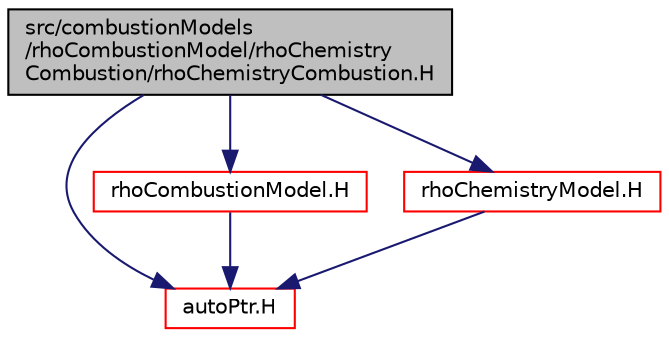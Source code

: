 digraph "src/combustionModels/rhoCombustionModel/rhoChemistryCombustion/rhoChemistryCombustion.H"
{
  bgcolor="transparent";
  edge [fontname="Helvetica",fontsize="10",labelfontname="Helvetica",labelfontsize="10"];
  node [fontname="Helvetica",fontsize="10",shape=record];
  Node1 [label="src/combustionModels\l/rhoCombustionModel/rhoChemistry\lCombustion/rhoChemistryCombustion.H",height=0.2,width=0.4,color="black", fillcolor="grey75", style="filled", fontcolor="black"];
  Node1 -> Node2 [color="midnightblue",fontsize="10",style="solid",fontname="Helvetica"];
  Node2 [label="autoPtr.H",height=0.2,width=0.4,color="red",URL="$a08637.html"];
  Node1 -> Node3 [color="midnightblue",fontsize="10",style="solid",fontname="Helvetica"];
  Node3 [label="rhoCombustionModel.H",height=0.2,width=0.4,color="red",URL="$a04815.html"];
  Node3 -> Node2 [color="midnightblue",fontsize="10",style="solid",fontname="Helvetica"];
  Node1 -> Node4 [color="midnightblue",fontsize="10",style="solid",fontname="Helvetica"];
  Node4 [label="rhoChemistryModel.H",height=0.2,width=0.4,color="red",URL="$a10168.html"];
  Node4 -> Node2 [color="midnightblue",fontsize="10",style="solid",fontname="Helvetica"];
}
